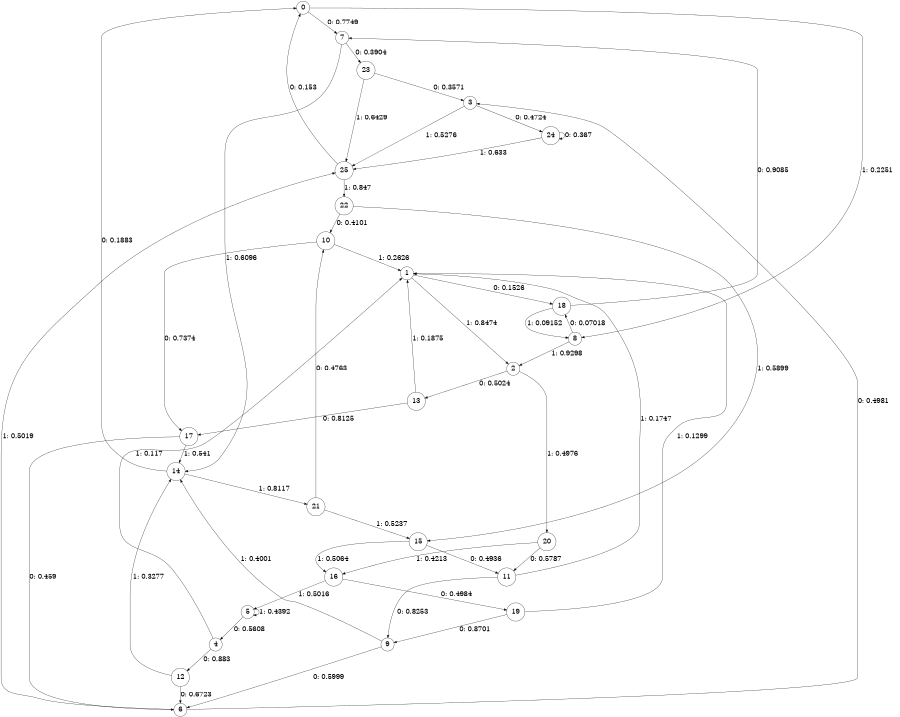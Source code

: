 digraph "ch1faceL7" {
size = "6,8.5";
ratio = "fill";
node [shape = circle];
node [fontsize = 24];
edge [fontsize = 24];
0 -> 7 [label = "0: 0.7749   "];
0 -> 8 [label = "1: 0.2251   "];
1 -> 18 [label = "0: 0.1526   "];
1 -> 2 [label = "1: 0.8474   "];
2 -> 13 [label = "0: 0.5024   "];
2 -> 20 [label = "1: 0.4976   "];
3 -> 24 [label = "0: 0.4724   "];
3 -> 25 [label = "1: 0.5276   "];
4 -> 12 [label = "0: 0.883    "];
4 -> 1 [label = "1: 0.117    "];
5 -> 4 [label = "0: 0.5608   "];
5 -> 5 [label = "1: 0.4392   "];
6 -> 3 [label = "0: 0.4981   "];
6 -> 25 [label = "1: 0.5019   "];
7 -> 23 [label = "0: 0.3904   "];
7 -> 14 [label = "1: 0.6096   "];
8 -> 18 [label = "0: 0.07018  "];
8 -> 2 [label = "1: 0.9298   "];
9 -> 6 [label = "0: 0.5999   "];
9 -> 14 [label = "1: 0.4001   "];
10 -> 17 [label = "0: 0.7374   "];
10 -> 1 [label = "1: 0.2626   "];
11 -> 9 [label = "0: 0.8253   "];
11 -> 1 [label = "1: 0.1747   "];
12 -> 6 [label = "0: 0.6723   "];
12 -> 14 [label = "1: 0.3277   "];
13 -> 17 [label = "0: 0.8125   "];
13 -> 1 [label = "1: 0.1875   "];
14 -> 0 [label = "0: 0.1883   "];
14 -> 21 [label = "1: 0.8117   "];
15 -> 11 [label = "0: 0.4936   "];
15 -> 16 [label = "1: 0.5064   "];
16 -> 19 [label = "0: 0.4984   "];
16 -> 5 [label = "1: 0.5016   "];
17 -> 6 [label = "0: 0.459    "];
17 -> 14 [label = "1: 0.541    "];
18 -> 7 [label = "0: 0.9085   "];
18 -> 8 [label = "1: 0.09152  "];
19 -> 9 [label = "0: 0.8701   "];
19 -> 1 [label = "1: 0.1299   "];
20 -> 11 [label = "0: 0.5787   "];
20 -> 16 [label = "1: 0.4213   "];
21 -> 10 [label = "0: 0.4763   "];
21 -> 15 [label = "1: 0.5237   "];
22 -> 10 [label = "0: 0.4101   "];
22 -> 15 [label = "1: 0.5899   "];
23 -> 3 [label = "0: 0.3571   "];
23 -> 25 [label = "1: 0.6429   "];
24 -> 24 [label = "0: 0.367    "];
24 -> 25 [label = "1: 0.633    "];
25 -> 0 [label = "0: 0.153    "];
25 -> 22 [label = "1: 0.847    "];
}
